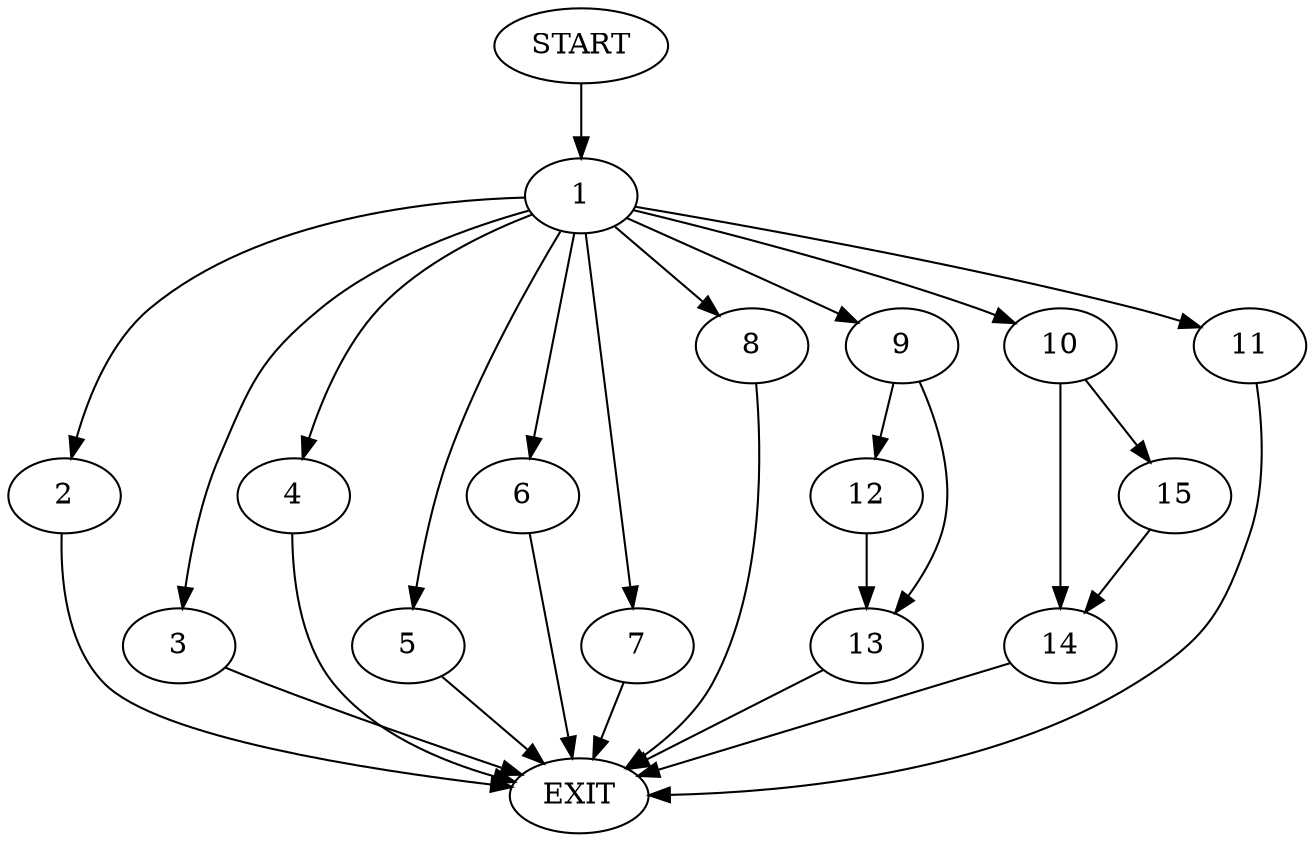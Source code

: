 digraph {
0 [label="START"]
16 [label="EXIT"]
0 -> 1
1 -> 2
1 -> 3
1 -> 4
1 -> 5
1 -> 6
1 -> 7
1 -> 8
1 -> 9
1 -> 10
1 -> 11
11 -> 16
8 -> 16
9 -> 12
9 -> 13
10 -> 14
10 -> 15
3 -> 16
2 -> 16
4 -> 16
6 -> 16
5 -> 16
7 -> 16
14 -> 16
15 -> 14
13 -> 16
12 -> 13
}
